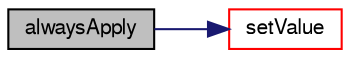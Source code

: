 digraph "alwaysApply"
{
  bgcolor="transparent";
  edge [fontname="FreeSans",fontsize="10",labelfontname="FreeSans",labelfontsize="10"];
  node [fontname="FreeSans",fontsize="10",shape=record];
  rankdir="LR";
  Node353 [label="alwaysApply",height=0.2,width=0.4,color="black", fillcolor="grey75", style="filled", fontcolor="black"];
  Node353 -> Node354 [color="midnightblue",fontsize="10",style="solid",fontname="FreeSans"];
  Node354 [label="setValue",height=0.2,width=0.4,color="red",URL="$a23430.html#a14a2a47dd256cb0c8b14bd4efe1fef04",tooltip="Scalar. "];
}
